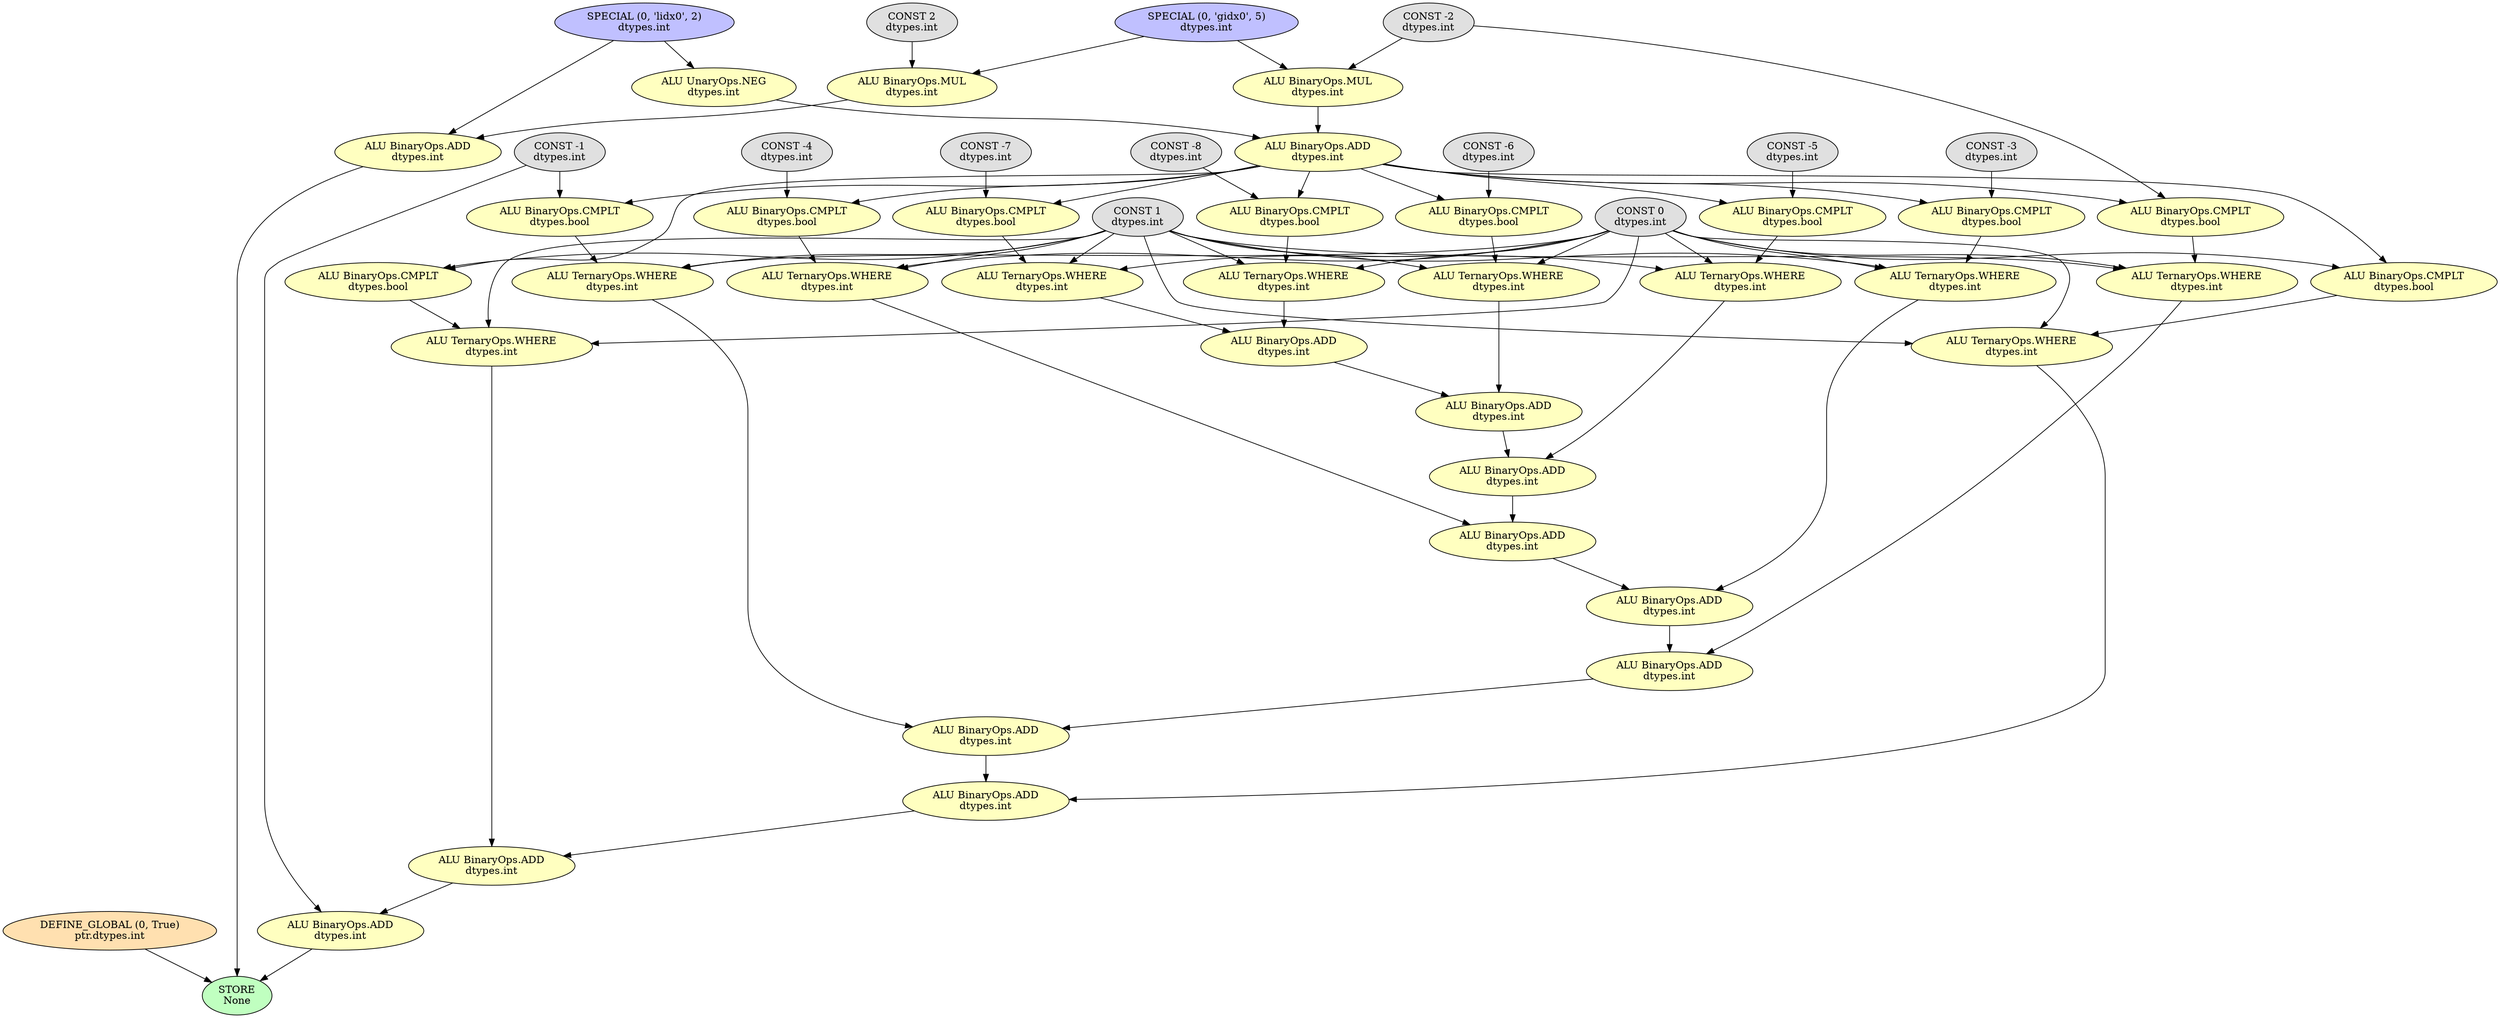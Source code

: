 strict digraph  {
0 [fillcolor="#ffe0b0", label="DEFINE_GLOBAL (0, True)\nptr.dtypes.int", style=filled];
1 [fillcolor="#e0e0e0", label="CONST -8\ndtypes.int", style=filled];
2 [fillcolor="#e0e0e0", label="CONST -7\ndtypes.int", style=filled];
3 [fillcolor="#e0e0e0", label="CONST -6\ndtypes.int", style=filled];
4 [fillcolor="#e0e0e0", label="CONST -5\ndtypes.int", style=filled];
5 [fillcolor="#e0e0e0", label="CONST -4\ndtypes.int", style=filled];
6 [fillcolor="#e0e0e0", label="CONST -3\ndtypes.int", style=filled];
7 [fillcolor="#e0e0e0", label="CONST -2\ndtypes.int", style=filled];
8 [fillcolor="#e0e0e0", label="CONST -1\ndtypes.int", style=filled];
9 [fillcolor="#e0e0e0", label="CONST 0\ndtypes.int", style=filled];
10 [fillcolor="#e0e0e0", label="CONST 1\ndtypes.int", style=filled];
11 [fillcolor="#e0e0e0", label="CONST 2\ndtypes.int", style=filled];
12 [fillcolor="#c0c0ff", label="SPECIAL (0, 'gidx0', 5)\ndtypes.int", style=filled];
13 [fillcolor="#c0c0ff", label="SPECIAL (0, 'lidx0', 2)\ndtypes.int", style=filled];
14 [fillcolor="#ffffc0", label="ALU BinaryOps.MUL\ndtypes.int", style=filled];
15 [fillcolor="#ffffc0", label="ALU BinaryOps.MUL\ndtypes.int", style=filled];
16 [fillcolor="#ffffc0", label="ALU BinaryOps.ADD\ndtypes.int", style=filled];
17 [fillcolor="#ffffc0", label="ALU UnaryOps.NEG\ndtypes.int", style=filled];
18 [fillcolor="#ffffc0", label="ALU BinaryOps.ADD\ndtypes.int", style=filled];
19 [fillcolor="#ffffc0", label="ALU BinaryOps.CMPLT\ndtypes.bool", style=filled];
20 [fillcolor="#ffffc0", label="ALU TernaryOps.WHERE\ndtypes.int", style=filled];
21 [fillcolor="#ffffc0", label="ALU BinaryOps.CMPLT\ndtypes.bool", style=filled];
22 [fillcolor="#ffffc0", label="ALU TernaryOps.WHERE\ndtypes.int", style=filled];
23 [fillcolor="#ffffc0", label="ALU BinaryOps.ADD\ndtypes.int", style=filled];
24 [fillcolor="#ffffc0", label="ALU BinaryOps.CMPLT\ndtypes.bool", style=filled];
25 [fillcolor="#ffffc0", label="ALU TernaryOps.WHERE\ndtypes.int", style=filled];
26 [fillcolor="#ffffc0", label="ALU BinaryOps.ADD\ndtypes.int", style=filled];
27 [fillcolor="#ffffc0", label="ALU BinaryOps.CMPLT\ndtypes.bool", style=filled];
28 [fillcolor="#ffffc0", label="ALU TernaryOps.WHERE\ndtypes.int", style=filled];
29 [fillcolor="#ffffc0", label="ALU BinaryOps.ADD\ndtypes.int", style=filled];
30 [fillcolor="#ffffc0", label="ALU BinaryOps.CMPLT\ndtypes.bool", style=filled];
31 [fillcolor="#ffffc0", label="ALU TernaryOps.WHERE\ndtypes.int", style=filled];
32 [fillcolor="#ffffc0", label="ALU BinaryOps.ADD\ndtypes.int", style=filled];
33 [fillcolor="#ffffc0", label="ALU BinaryOps.CMPLT\ndtypes.bool", style=filled];
34 [fillcolor="#ffffc0", label="ALU TernaryOps.WHERE\ndtypes.int", style=filled];
35 [fillcolor="#ffffc0", label="ALU BinaryOps.ADD\ndtypes.int", style=filled];
36 [fillcolor="#ffffc0", label="ALU BinaryOps.CMPLT\ndtypes.bool", style=filled];
37 [fillcolor="#ffffc0", label="ALU TernaryOps.WHERE\ndtypes.int", style=filled];
38 [fillcolor="#ffffc0", label="ALU BinaryOps.ADD\ndtypes.int", style=filled];
39 [fillcolor="#ffffc0", label="ALU BinaryOps.CMPLT\ndtypes.bool", style=filled];
40 [fillcolor="#ffffc0", label="ALU TernaryOps.WHERE\ndtypes.int", style=filled];
41 [fillcolor="#ffffc0", label="ALU BinaryOps.ADD\ndtypes.int", style=filled];
42 [fillcolor="#ffffc0", label="ALU BinaryOps.CMPLT\ndtypes.bool", style=filled];
43 [fillcolor="#ffffc0", label="ALU TernaryOps.WHERE\ndtypes.int", style=filled];
44 [fillcolor="#ffffc0", label="ALU BinaryOps.ADD\ndtypes.int", style=filled];
45 [fillcolor="#ffffc0", label="ALU BinaryOps.CMPLT\ndtypes.bool", style=filled];
46 [fillcolor="#ffffc0", label="ALU TernaryOps.WHERE\ndtypes.int", style=filled];
47 [fillcolor="#ffffc0", label="ALU BinaryOps.ADD\ndtypes.int", style=filled];
48 [fillcolor="#ffffc0", label="ALU BinaryOps.ADD\ndtypes.int", style=filled];
49 [fillcolor="#c0ffc0", label="STORE\nNone", style=filled];
0 -> 49;
1 -> 19;
2 -> 21;
3 -> 24;
4 -> 27;
5 -> 30;
6 -> 33;
7 -> 14;
7 -> 36;
8 -> 39;
8 -> 48;
9 -> 20;
9 -> 22;
9 -> 25;
9 -> 28;
9 -> 31;
9 -> 34;
9 -> 37;
9 -> 40;
9 -> 42;
9 -> 43;
9 -> 46;
10 -> 20;
10 -> 22;
10 -> 25;
10 -> 28;
10 -> 31;
10 -> 34;
10 -> 37;
10 -> 40;
10 -> 43;
10 -> 45;
10 -> 46;
11 -> 15;
12 -> 14;
12 -> 15;
13 -> 16;
13 -> 17;
14 -> 18;
15 -> 16;
16 -> 49;
17 -> 18;
18 -> 19;
18 -> 21;
18 -> 24;
18 -> 27;
18 -> 30;
18 -> 33;
18 -> 36;
18 -> 39;
18 -> 42;
18 -> 45;
19 -> 20;
20 -> 23;
21 -> 22;
22 -> 23;
23 -> 26;
24 -> 25;
25 -> 26;
26 -> 29;
27 -> 28;
28 -> 29;
29 -> 32;
30 -> 31;
31 -> 32;
32 -> 35;
33 -> 34;
34 -> 35;
35 -> 38;
36 -> 37;
37 -> 38;
38 -> 41;
39 -> 40;
40 -> 41;
41 -> 44;
42 -> 43;
43 -> 44;
44 -> 47;
45 -> 46;
46 -> 47;
47 -> 48;
48 -> 49;
}
